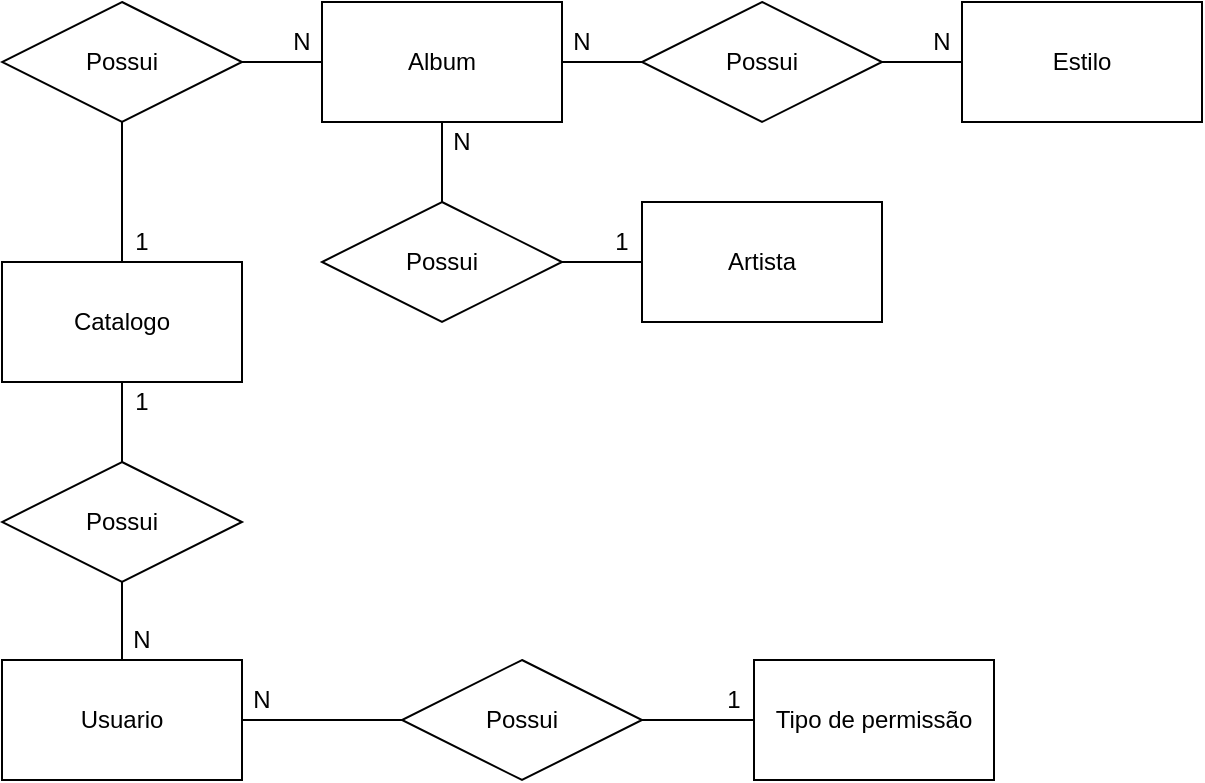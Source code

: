 <mxfile version="14.9.5" type="device" pages="2"><diagram id="ZGPvCK1-mcbCG3o6dPQn" name="conceitual"><mxGraphModel dx="782" dy="662" grid="1" gridSize="10" guides="1" tooltips="1" connect="1" arrows="1" fold="1" page="1" pageScale="1" pageWidth="827" pageHeight="1169" math="0" shadow="0"><root><mxCell id="0"/><mxCell id="1" parent="0"/><mxCell id="9WQiaX92tcxgSkzoqSqp-95" style="edgeStyle=orthogonalEdgeStyle;rounded=0;orthogonalLoop=1;jettySize=auto;html=1;exitX=1;exitY=0.5;exitDx=0;exitDy=0;entryX=0;entryY=0.5;entryDx=0;entryDy=0;endArrow=none;endFill=0;" parent="1" source="9WQiaX92tcxgSkzoqSqp-7" target="9WQiaX92tcxgSkzoqSqp-94" edge="1"><mxGeometry relative="1" as="geometry"/></mxCell><mxCell id="-sjEvsACL2GfmLmbaRmD-3" style="edgeStyle=orthogonalEdgeStyle;rounded=0;orthogonalLoop=1;jettySize=auto;html=1;entryX=0.5;entryY=0;entryDx=0;entryDy=0;endArrow=none;endFill=0;" edge="1" parent="1" source="9WQiaX92tcxgSkzoqSqp-7" target="-sjEvsACL2GfmLmbaRmD-2"><mxGeometry relative="1" as="geometry"/></mxCell><mxCell id="9WQiaX92tcxgSkzoqSqp-7" value="Album" style="rounded=0;whiteSpace=wrap;html=1;" parent="1" vertex="1"><mxGeometry x="280" y="40" width="120" height="60" as="geometry"/></mxCell><mxCell id="9WQiaX92tcxgSkzoqSqp-10" value="N" style="text;html=1;strokeColor=none;fillColor=none;align=center;verticalAlign=middle;whiteSpace=wrap;rounded=0;" parent="1" vertex="1"><mxGeometry x="260" y="50" width="20" height="20" as="geometry"/></mxCell><mxCell id="9WQiaX92tcxgSkzoqSqp-97" style="edgeStyle=orthogonalEdgeStyle;rounded=0;orthogonalLoop=1;jettySize=auto;html=1;exitX=1;exitY=0.5;exitDx=0;exitDy=0;endArrow=none;endFill=0;" parent="1" source="9WQiaX92tcxgSkzoqSqp-94" target="9WQiaX92tcxgSkzoqSqp-96" edge="1"><mxGeometry relative="1" as="geometry"/></mxCell><mxCell id="9WQiaX92tcxgSkzoqSqp-94" value="Possui" style="shape=rhombus;perimeter=rhombusPerimeter;whiteSpace=wrap;html=1;align=center;" parent="1" vertex="1"><mxGeometry x="440" y="40" width="120" height="60" as="geometry"/></mxCell><mxCell id="9WQiaX92tcxgSkzoqSqp-96" value="Estilo" style="rounded=0;whiteSpace=wrap;html=1;" parent="1" vertex="1"><mxGeometry x="600" y="40" width="120" height="60" as="geometry"/></mxCell><mxCell id="9WQiaX92tcxgSkzoqSqp-98" value="N" style="text;html=1;strokeColor=none;fillColor=none;align=center;verticalAlign=middle;whiteSpace=wrap;rounded=0;" parent="1" vertex="1"><mxGeometry x="580" y="50" width="20" height="20" as="geometry"/></mxCell><mxCell id="9WQiaX92tcxgSkzoqSqp-99" value="N" style="text;html=1;strokeColor=none;fillColor=none;align=center;verticalAlign=middle;whiteSpace=wrap;rounded=0;" parent="1" vertex="1"><mxGeometry x="400" y="50" width="20" height="20" as="geometry"/></mxCell><mxCell id="9WQiaX92tcxgSkzoqSqp-115" style="edgeStyle=orthogonalEdgeStyle;rounded=0;orthogonalLoop=1;jettySize=auto;html=1;exitX=1;exitY=0.5;exitDx=0;exitDy=0;entryX=0;entryY=0.5;entryDx=0;entryDy=0;endArrow=none;endFill=0;" parent="1" source="9WQiaX92tcxgSkzoqSqp-105" target="9WQiaX92tcxgSkzoqSqp-111" edge="1"><mxGeometry relative="1" as="geometry"/></mxCell><mxCell id="-sjEvsACL2GfmLmbaRmD-8" style="edgeStyle=orthogonalEdgeStyle;rounded=0;orthogonalLoop=1;jettySize=auto;html=1;exitX=0.5;exitY=0;exitDx=0;exitDy=0;endArrow=none;endFill=0;entryX=0.5;entryY=1;entryDx=0;entryDy=0;" edge="1" parent="1" source="9WQiaX92tcxgSkzoqSqp-105" target="-sjEvsACL2GfmLmbaRmD-7"><mxGeometry relative="1" as="geometry"><mxPoint x="179.667" y="240" as="targetPoint"/></mxGeometry></mxCell><mxCell id="9WQiaX92tcxgSkzoqSqp-105" value="Usuario&lt;br&gt;" style="rounded=0;whiteSpace=wrap;html=1;" parent="1" vertex="1"><mxGeometry x="120" y="369" width="120" height="60" as="geometry"/></mxCell><mxCell id="9WQiaX92tcxgSkzoqSqp-123" style="edgeStyle=orthogonalEdgeStyle;rounded=0;orthogonalLoop=1;jettySize=auto;html=1;exitX=1;exitY=0.5;exitDx=0;exitDy=0;endArrow=none;endFill=0;entryX=1;entryY=1;entryDx=0;entryDy=0;" parent="1" source="9WQiaX92tcxgSkzoqSqp-111" target="9WQiaX92tcxgSkzoqSqp-131" edge="1"><mxGeometry relative="1" as="geometry"><mxPoint x="490" y="398.966" as="targetPoint"/><Array as="points"><mxPoint x="480" y="399"/><mxPoint x="480" y="399"/></Array></mxGeometry></mxCell><mxCell id="9WQiaX92tcxgSkzoqSqp-111" value="Possui" style="shape=rhombus;perimeter=rhombusPerimeter;whiteSpace=wrap;html=1;align=center;" parent="1" vertex="1"><mxGeometry x="320" y="369" width="120" height="60" as="geometry"/></mxCell><mxCell id="9WQiaX92tcxgSkzoqSqp-119" value="Tipo de permissão" style="rounded=0;whiteSpace=wrap;html=1;" parent="1" vertex="1"><mxGeometry x="496" y="369" width="120" height="60" as="geometry"/></mxCell><mxCell id="9WQiaX92tcxgSkzoqSqp-131" value="1" style="text;html=1;strokeColor=none;fillColor=none;align=center;verticalAlign=middle;whiteSpace=wrap;rounded=0;" parent="1" vertex="1"><mxGeometry x="476" y="379" width="20" height="20" as="geometry"/></mxCell><mxCell id="9WQiaX92tcxgSkzoqSqp-132" value="N" style="text;html=1;strokeColor=none;fillColor=none;align=center;verticalAlign=middle;whiteSpace=wrap;rounded=0;" parent="1" vertex="1"><mxGeometry x="240" y="379" width="20" height="20" as="geometry"/></mxCell><mxCell id="-sjEvsACL2GfmLmbaRmD-1" value="Artista" style="rounded=0;whiteSpace=wrap;html=1;" vertex="1" parent="1"><mxGeometry x="440" y="140" width="120" height="60" as="geometry"/></mxCell><mxCell id="-sjEvsACL2GfmLmbaRmD-4" style="edgeStyle=orthogonalEdgeStyle;rounded=0;orthogonalLoop=1;jettySize=auto;html=1;entryX=0;entryY=0.5;entryDx=0;entryDy=0;endArrow=none;endFill=0;" edge="1" parent="1" source="-sjEvsACL2GfmLmbaRmD-2" target="-sjEvsACL2GfmLmbaRmD-1"><mxGeometry relative="1" as="geometry"/></mxCell><mxCell id="-sjEvsACL2GfmLmbaRmD-2" value="Possui" style="shape=rhombus;perimeter=rhombusPerimeter;whiteSpace=wrap;html=1;align=center;" vertex="1" parent="1"><mxGeometry x="280" y="140" width="120" height="60" as="geometry"/></mxCell><mxCell id="-sjEvsACL2GfmLmbaRmD-5" value="N" style="text;html=1;strokeColor=none;fillColor=none;align=center;verticalAlign=middle;whiteSpace=wrap;rounded=0;" vertex="1" parent="1"><mxGeometry x="340" y="100" width="20" height="20" as="geometry"/></mxCell><mxCell id="-sjEvsACL2GfmLmbaRmD-6" value="1" style="text;html=1;strokeColor=none;fillColor=none;align=center;verticalAlign=middle;whiteSpace=wrap;rounded=0;" vertex="1" parent="1"><mxGeometry x="420" y="150" width="20" height="20" as="geometry"/></mxCell><mxCell id="-sjEvsACL2GfmLmbaRmD-13" style="edgeStyle=orthogonalEdgeStyle;rounded=0;orthogonalLoop=1;jettySize=auto;html=1;exitX=0.5;exitY=0;exitDx=0;exitDy=0;endArrow=none;endFill=0;" edge="1" parent="1" source="-sjEvsACL2GfmLmbaRmD-7" target="-sjEvsACL2GfmLmbaRmD-11"><mxGeometry relative="1" as="geometry"><mxPoint x="180" y="240" as="targetPoint"/></mxGeometry></mxCell><mxCell id="-sjEvsACL2GfmLmbaRmD-7" value="Possui" style="shape=rhombus;perimeter=rhombusPerimeter;whiteSpace=wrap;html=1;align=center;" vertex="1" parent="1"><mxGeometry x="120" y="270" width="120" height="60" as="geometry"/></mxCell><mxCell id="-sjEvsACL2GfmLmbaRmD-10" value="1" style="text;html=1;strokeColor=none;fillColor=none;align=center;verticalAlign=middle;whiteSpace=wrap;rounded=0;" vertex="1" parent="1"><mxGeometry x="180" y="230" width="20" height="20" as="geometry"/></mxCell><mxCell id="-sjEvsACL2GfmLmbaRmD-15" style="edgeStyle=orthogonalEdgeStyle;rounded=0;orthogonalLoop=1;jettySize=auto;html=1;entryX=0.5;entryY=1;entryDx=0;entryDy=0;endArrow=none;endFill=0;" edge="1" parent="1" source="-sjEvsACL2GfmLmbaRmD-11" target="-sjEvsACL2GfmLmbaRmD-14"><mxGeometry relative="1" as="geometry"/></mxCell><mxCell id="-sjEvsACL2GfmLmbaRmD-11" value="Catalogo" style="rounded=0;whiteSpace=wrap;html=1;" vertex="1" parent="1"><mxGeometry x="120" y="170" width="120" height="60" as="geometry"/></mxCell><mxCell id="-sjEvsACL2GfmLmbaRmD-18" style="edgeStyle=orthogonalEdgeStyle;rounded=0;orthogonalLoop=1;jettySize=auto;html=1;entryX=0;entryY=0.5;entryDx=0;entryDy=0;endArrow=none;endFill=0;" edge="1" parent="1" source="-sjEvsACL2GfmLmbaRmD-14" target="9WQiaX92tcxgSkzoqSqp-7"><mxGeometry relative="1" as="geometry"/></mxCell><mxCell id="-sjEvsACL2GfmLmbaRmD-14" value="Possui" style="shape=rhombus;perimeter=rhombusPerimeter;whiteSpace=wrap;html=1;align=center;" vertex="1" parent="1"><mxGeometry x="120" y="40" width="120" height="60" as="geometry"/></mxCell><mxCell id="-sjEvsACL2GfmLmbaRmD-16" value="N" style="text;html=1;strokeColor=none;fillColor=none;align=center;verticalAlign=middle;whiteSpace=wrap;rounded=0;" vertex="1" parent="1"><mxGeometry x="180" y="349" width="20" height="20" as="geometry"/></mxCell><mxCell id="-sjEvsACL2GfmLmbaRmD-17" value="1" style="text;html=1;strokeColor=none;fillColor=none;align=center;verticalAlign=middle;whiteSpace=wrap;rounded=0;" vertex="1" parent="1"><mxGeometry x="180" y="150" width="20" height="20" as="geometry"/></mxCell></root></mxGraphModel></diagram><diagram id="hZxtmJdLtdZkQpYwlk0e" name="logico"><mxGraphModel dx="782" dy="662" grid="1" gridSize="10" guides="1" tooltips="1" connect="1" arrows="1" fold="1" page="1" pageScale="1" pageWidth="827" pageHeight="1169" math="0" shadow="0"><root><mxCell id="jOKWXsLn1680mB95Dddz-0"/><mxCell id="jOKWXsLn1680mB95Dddz-1" parent="jOKWXsLn1680mB95Dddz-0"/><mxCell id="mZ-U2H8LAvEsWvO3XuYz-0" value="Usuario" style="shape=table;startSize=30;container=1;collapsible=1;childLayout=tableLayout;fixedRows=1;rowLines=0;fontStyle=1;align=center;resizeLast=1;" vertex="1" parent="jOKWXsLn1680mB95Dddz-1"><mxGeometry x="40" y="120" width="180" height="220" as="geometry"/></mxCell><mxCell id="OGZuf5MRYukBu_-qMsM6-8" value="" style="shape=partialRectangle;collapsible=0;dropTarget=0;pointerEvents=0;fillColor=none;top=0;left=0;bottom=0;right=0;points=[[0,0.5],[1,0.5]];portConstraint=eastwest;" vertex="1" parent="mZ-U2H8LAvEsWvO3XuYz-0"><mxGeometry y="30" width="180" height="30" as="geometry"/></mxCell><mxCell id="OGZuf5MRYukBu_-qMsM6-9" value="PK" style="shape=partialRectangle;connectable=0;fillColor=none;top=0;left=0;bottom=0;right=0;fontStyle=1;overflow=hidden;" vertex="1" parent="OGZuf5MRYukBu_-qMsM6-8"><mxGeometry width="30" height="30" as="geometry"/></mxCell><mxCell id="OGZuf5MRYukBu_-qMsM6-10" value="idUsuario" style="shape=partialRectangle;connectable=0;fillColor=none;top=0;left=0;bottom=0;right=0;align=left;spacingLeft=6;fontStyle=1;overflow=hidden;" vertex="1" parent="OGZuf5MRYukBu_-qMsM6-8"><mxGeometry x="30" width="150" height="30" as="geometry"/></mxCell><mxCell id="W7a35fK34Q4ekLyZnSor-21" value="" style="shape=partialRectangle;collapsible=0;dropTarget=0;pointerEvents=0;fillColor=none;top=0;left=0;bottom=0;right=0;points=[[0,0.5],[1,0.5]];portConstraint=eastwest;" vertex="1" parent="mZ-U2H8LAvEsWvO3XuYz-0"><mxGeometry y="60" width="180" height="30" as="geometry"/></mxCell><mxCell id="W7a35fK34Q4ekLyZnSor-22" value="FK" style="shape=partialRectangle;connectable=0;fillColor=none;top=0;left=0;bottom=0;right=0;fontStyle=1;overflow=hidden;" vertex="1" parent="W7a35fK34Q4ekLyZnSor-21"><mxGeometry width="30" height="30" as="geometry"/></mxCell><mxCell id="W7a35fK34Q4ekLyZnSor-23" value="idCatalogo" style="shape=partialRectangle;connectable=0;fillColor=none;top=0;left=0;bottom=0;right=0;align=left;spacingLeft=6;fontStyle=1;overflow=hidden;" vertex="1" parent="W7a35fK34Q4ekLyZnSor-21"><mxGeometry x="30" width="150" height="30" as="geometry"/></mxCell><mxCell id="mZ-U2H8LAvEsWvO3XuYz-1" value="" style="shape=partialRectangle;collapsible=0;dropTarget=0;pointerEvents=0;fillColor=none;top=0;left=0;bottom=1;right=0;points=[[0,0.5],[1,0.5]];portConstraint=eastwest;" vertex="1" parent="mZ-U2H8LAvEsWvO3XuYz-0"><mxGeometry y="90" width="180" height="30" as="geometry"/></mxCell><mxCell id="mZ-U2H8LAvEsWvO3XuYz-2" value="FK" style="shape=partialRectangle;connectable=0;fillColor=none;top=0;left=0;bottom=0;right=0;fontStyle=1;overflow=hidden;" vertex="1" parent="mZ-U2H8LAvEsWvO3XuYz-1"><mxGeometry width="30" height="30" as="geometry"/></mxCell><mxCell id="mZ-U2H8LAvEsWvO3XuYz-3" value="idPermissao" style="shape=partialRectangle;connectable=0;fillColor=none;top=0;left=0;bottom=0;right=0;align=left;spacingLeft=6;fontStyle=1;overflow=hidden;" vertex="1" parent="mZ-U2H8LAvEsWvO3XuYz-1"><mxGeometry x="30" width="150" height="30" as="geometry"/></mxCell><mxCell id="mZ-U2H8LAvEsWvO3XuYz-4" value="" style="shape=partialRectangle;collapsible=0;dropTarget=0;pointerEvents=0;fillColor=none;top=0;left=0;bottom=0;right=0;points=[[0,0.5],[1,0.5]];portConstraint=eastwest;" vertex="1" parent="mZ-U2H8LAvEsWvO3XuYz-0"><mxGeometry y="120" width="180" height="30" as="geometry"/></mxCell><mxCell id="mZ-U2H8LAvEsWvO3XuYz-5" value="" style="shape=partialRectangle;connectable=0;fillColor=none;top=0;left=0;bottom=0;right=0;editable=1;overflow=hidden;" vertex="1" parent="mZ-U2H8LAvEsWvO3XuYz-4"><mxGeometry width="30" height="30" as="geometry"/></mxCell><mxCell id="mZ-U2H8LAvEsWvO3XuYz-6" value="nomeUsuario" style="shape=partialRectangle;connectable=0;fillColor=none;top=0;left=0;bottom=0;right=0;align=left;spacingLeft=6;overflow=hidden;" vertex="1" parent="mZ-U2H8LAvEsWvO3XuYz-4"><mxGeometry x="30" width="150" height="30" as="geometry"/></mxCell><mxCell id="mZ-U2H8LAvEsWvO3XuYz-7" value="" style="shape=partialRectangle;collapsible=0;dropTarget=0;pointerEvents=0;fillColor=none;top=0;left=0;bottom=0;right=0;points=[[0,0.5],[1,0.5]];portConstraint=eastwest;" vertex="1" parent="mZ-U2H8LAvEsWvO3XuYz-0"><mxGeometry y="150" width="180" height="30" as="geometry"/></mxCell><mxCell id="mZ-U2H8LAvEsWvO3XuYz-8" value="" style="shape=partialRectangle;connectable=0;fillColor=none;top=0;left=0;bottom=0;right=0;editable=1;overflow=hidden;" vertex="1" parent="mZ-U2H8LAvEsWvO3XuYz-7"><mxGeometry width="30" height="30" as="geometry"/></mxCell><mxCell id="mZ-U2H8LAvEsWvO3XuYz-9" value="emailUsuario" style="shape=partialRectangle;connectable=0;fillColor=none;top=0;left=0;bottom=0;right=0;align=left;spacingLeft=6;overflow=hidden;" vertex="1" parent="mZ-U2H8LAvEsWvO3XuYz-7"><mxGeometry x="30" width="150" height="30" as="geometry"/></mxCell><mxCell id="mZ-U2H8LAvEsWvO3XuYz-10" value="" style="shape=partialRectangle;collapsible=0;dropTarget=0;pointerEvents=0;fillColor=none;top=0;left=0;bottom=0;right=0;points=[[0,0.5],[1,0.5]];portConstraint=eastwest;" vertex="1" parent="mZ-U2H8LAvEsWvO3XuYz-0"><mxGeometry y="180" width="180" height="30" as="geometry"/></mxCell><mxCell id="mZ-U2H8LAvEsWvO3XuYz-11" value="" style="shape=partialRectangle;connectable=0;fillColor=none;top=0;left=0;bottom=0;right=0;editable=1;overflow=hidden;" vertex="1" parent="mZ-U2H8LAvEsWvO3XuYz-10"><mxGeometry width="30" height="30" as="geometry"/></mxCell><mxCell id="mZ-U2H8LAvEsWvO3XuYz-12" value="senhaUsuario" style="shape=partialRectangle;connectable=0;fillColor=none;top=0;left=0;bottom=0;right=0;align=left;spacingLeft=6;overflow=hidden;" vertex="1" parent="mZ-U2H8LAvEsWvO3XuYz-10"><mxGeometry x="30" width="150" height="30" as="geometry"/></mxCell><mxCell id="OGZuf5MRYukBu_-qMsM6-11" value="    Permissao" style="shape=table;startSize=30;container=1;collapsible=1;childLayout=tableLayout;fixedRows=1;rowLines=0;fontStyle=1;align=center;resizeLast=1;" vertex="1" parent="jOKWXsLn1680mB95Dddz-1"><mxGeometry x="273" y="240" width="180" height="100" as="geometry"/></mxCell><mxCell id="OGZuf5MRYukBu_-qMsM6-15" value="" style="shape=partialRectangle;collapsible=0;dropTarget=0;pointerEvents=0;fillColor=none;top=0;left=0;bottom=1;right=0;points=[[0,0.5],[1,0.5]];portConstraint=eastwest;" vertex="1" parent="OGZuf5MRYukBu_-qMsM6-11"><mxGeometry y="30" width="180" height="30" as="geometry"/></mxCell><mxCell id="OGZuf5MRYukBu_-qMsM6-16" value="PK" style="shape=partialRectangle;connectable=0;fillColor=none;top=0;left=0;bottom=0;right=0;fontStyle=1;overflow=hidden;" vertex="1" parent="OGZuf5MRYukBu_-qMsM6-15"><mxGeometry width="30" height="30" as="geometry"/></mxCell><mxCell id="OGZuf5MRYukBu_-qMsM6-17" value="idPermissao" style="shape=partialRectangle;connectable=0;fillColor=none;top=0;left=0;bottom=0;right=0;align=left;spacingLeft=6;fontStyle=1;overflow=hidden;" vertex="1" parent="OGZuf5MRYukBu_-qMsM6-15"><mxGeometry x="30" width="150" height="30" as="geometry"/></mxCell><mxCell id="OGZuf5MRYukBu_-qMsM6-18" value="" style="shape=partialRectangle;collapsible=0;dropTarget=0;pointerEvents=0;fillColor=none;top=0;left=0;bottom=0;right=0;points=[[0,0.5],[1,0.5]];portConstraint=eastwest;" vertex="1" parent="OGZuf5MRYukBu_-qMsM6-11"><mxGeometry y="60" width="180" height="30" as="geometry"/></mxCell><mxCell id="OGZuf5MRYukBu_-qMsM6-19" value="" style="shape=partialRectangle;connectable=0;fillColor=none;top=0;left=0;bottom=0;right=0;editable=1;overflow=hidden;" vertex="1" parent="OGZuf5MRYukBu_-qMsM6-18"><mxGeometry width="30" height="30" as="geometry"/></mxCell><mxCell id="OGZuf5MRYukBu_-qMsM6-20" value="tipoPermissao" style="shape=partialRectangle;connectable=0;fillColor=none;top=0;left=0;bottom=0;right=0;align=left;spacingLeft=6;overflow=hidden;" vertex="1" parent="OGZuf5MRYukBu_-qMsM6-18"><mxGeometry x="30" width="150" height="30" as="geometry"/></mxCell><mxCell id="keB6M1KlcQzS0EKzcmV2-0" value="Catalogo" style="shape=table;startSize=30;container=1;collapsible=1;childLayout=tableLayout;fixedRows=1;rowLines=0;fontStyle=1;align=center;resizeLast=1;" vertex="1" parent="jOKWXsLn1680mB95Dddz-1"><mxGeometry x="273" y="80" width="180" height="100" as="geometry"/></mxCell><mxCell id="keB6M1KlcQzS0EKzcmV2-1" value="" style="shape=partialRectangle;collapsible=0;dropTarget=0;pointerEvents=0;fillColor=none;top=0;left=0;bottom=1;right=0;points=[[0,0.5],[1,0.5]];portConstraint=eastwest;" vertex="1" parent="keB6M1KlcQzS0EKzcmV2-0"><mxGeometry y="30" width="180" height="30" as="geometry"/></mxCell><mxCell id="keB6M1KlcQzS0EKzcmV2-2" value="PK" style="shape=partialRectangle;connectable=0;fillColor=none;top=0;left=0;bottom=0;right=0;fontStyle=1;overflow=hidden;" vertex="1" parent="keB6M1KlcQzS0EKzcmV2-1"><mxGeometry width="30" height="30" as="geometry"/></mxCell><mxCell id="keB6M1KlcQzS0EKzcmV2-3" value="idCatalogo" style="shape=partialRectangle;connectable=0;fillColor=none;top=0;left=0;bottom=0;right=0;align=left;spacingLeft=6;fontStyle=1;overflow=hidden;" vertex="1" parent="keB6M1KlcQzS0EKzcmV2-1"><mxGeometry x="30" width="150" height="30" as="geometry"/></mxCell><mxCell id="RgT3YrLEp57AHLLfnIRg-1" value="" style="shape=partialRectangle;collapsible=0;dropTarget=0;pointerEvents=0;fillColor=none;top=0;left=0;bottom=0;right=0;points=[[0,0.5],[1,0.5]];portConstraint=eastwest;" vertex="1" parent="keB6M1KlcQzS0EKzcmV2-0"><mxGeometry y="60" width="180" height="30" as="geometry"/></mxCell><mxCell id="RgT3YrLEp57AHLLfnIRg-2" value="" style="shape=partialRectangle;connectable=0;fillColor=none;top=0;left=0;bottom=0;right=0;editable=1;overflow=hidden;" vertex="1" parent="RgT3YrLEp57AHLLfnIRg-1"><mxGeometry width="30" height="30" as="geometry"/></mxCell><mxCell id="RgT3YrLEp57AHLLfnIRg-3" value="tipoCatalogo" style="shape=partialRectangle;connectable=0;fillColor=none;top=0;left=0;bottom=0;right=0;align=left;spacingLeft=6;overflow=hidden;" vertex="1" parent="RgT3YrLEp57AHLLfnIRg-1"><mxGeometry x="30" width="150" height="30" as="geometry"/></mxCell><mxCell id="RgT3YrLEp57AHLLfnIRg-4" value="Album" style="shape=table;startSize=30;container=1;collapsible=1;childLayout=tableLayout;fixedRows=1;rowLines=0;fontStyle=1;align=center;resizeLast=1;" vertex="1" parent="jOKWXsLn1680mB95Dddz-1"><mxGeometry x="510" y="35" width="180" height="250" as="geometry"/></mxCell><mxCell id="RgT3YrLEp57AHLLfnIRg-5" value="" style="shape=partialRectangle;collapsible=0;dropTarget=0;pointerEvents=0;fillColor=none;top=0;left=0;bottom=0;right=0;points=[[0,0.5],[1,0.5]];portConstraint=eastwest;" vertex="1" parent="RgT3YrLEp57AHLLfnIRg-4"><mxGeometry y="30" width="180" height="30" as="geometry"/></mxCell><mxCell id="RgT3YrLEp57AHLLfnIRg-6" value="PK" style="shape=partialRectangle;connectable=0;fillColor=none;top=0;left=0;bottom=0;right=0;fontStyle=1;overflow=hidden;" vertex="1" parent="RgT3YrLEp57AHLLfnIRg-5"><mxGeometry width="30" height="30" as="geometry"/></mxCell><mxCell id="RgT3YrLEp57AHLLfnIRg-7" value="idAlbum" style="shape=partialRectangle;connectable=0;fillColor=none;top=0;left=0;bottom=0;right=0;align=left;spacingLeft=6;fontStyle=1;overflow=hidden;" vertex="1" parent="RgT3YrLEp57AHLLfnIRg-5"><mxGeometry x="30" width="150" height="30" as="geometry"/></mxCell><mxCell id="KHnrswcDegJuJ1_BbFv_-5" value="" style="shape=partialRectangle;collapsible=0;dropTarget=0;pointerEvents=0;fillColor=none;top=0;left=0;bottom=0;right=0;points=[[0,0.5],[1,0.5]];portConstraint=eastwest;" vertex="1" parent="RgT3YrLEp57AHLLfnIRg-4"><mxGeometry y="60" width="180" height="30" as="geometry"/></mxCell><mxCell id="KHnrswcDegJuJ1_BbFv_-6" value="FK" style="shape=partialRectangle;connectable=0;fillColor=none;top=0;left=0;bottom=0;right=0;fontStyle=1;overflow=hidden;" vertex="1" parent="KHnrswcDegJuJ1_BbFv_-5"><mxGeometry width="30" height="30" as="geometry"/></mxCell><mxCell id="KHnrswcDegJuJ1_BbFv_-7" value="idArtista" style="shape=partialRectangle;connectable=0;fillColor=none;top=0;left=0;bottom=0;right=0;align=left;spacingLeft=6;fontStyle=1;overflow=hidden;" vertex="1" parent="KHnrswcDegJuJ1_BbFv_-5"><mxGeometry x="30" width="150" height="30" as="geometry"/></mxCell><mxCell id="RgT3YrLEp57AHLLfnIRg-8" value="" style="shape=partialRectangle;collapsible=0;dropTarget=0;pointerEvents=0;fillColor=none;top=0;left=0;bottom=1;right=0;points=[[0,0.5],[1,0.5]];portConstraint=eastwest;" vertex="1" parent="RgT3YrLEp57AHLLfnIRg-4"><mxGeometry y="90" width="180" height="30" as="geometry"/></mxCell><mxCell id="RgT3YrLEp57AHLLfnIRg-9" value="FK" style="shape=partialRectangle;connectable=0;fillColor=none;top=0;left=0;bottom=0;right=0;fontStyle=1;overflow=hidden;" vertex="1" parent="RgT3YrLEp57AHLLfnIRg-8"><mxGeometry width="30" height="30" as="geometry"/></mxCell><mxCell id="RgT3YrLEp57AHLLfnIRg-10" value="idCatalogo" style="shape=partialRectangle;connectable=0;fillColor=none;top=0;left=0;bottom=0;right=0;align=left;spacingLeft=6;fontStyle=1;overflow=hidden;" vertex="1" parent="RgT3YrLEp57AHLLfnIRg-8"><mxGeometry x="30" width="150" height="30" as="geometry"/></mxCell><mxCell id="RgT3YrLEp57AHLLfnIRg-11" value="" style="shape=partialRectangle;collapsible=0;dropTarget=0;pointerEvents=0;fillColor=none;top=0;left=0;bottom=0;right=0;points=[[0,0.5],[1,0.5]];portConstraint=eastwest;" vertex="1" parent="RgT3YrLEp57AHLLfnIRg-4"><mxGeometry y="120" width="180" height="30" as="geometry"/></mxCell><mxCell id="RgT3YrLEp57AHLLfnIRg-12" value="" style="shape=partialRectangle;connectable=0;fillColor=none;top=0;left=0;bottom=0;right=0;editable=1;overflow=hidden;" vertex="1" parent="RgT3YrLEp57AHLLfnIRg-11"><mxGeometry width="30" height="30" as="geometry"/></mxCell><mxCell id="RgT3YrLEp57AHLLfnIRg-13" value="tituloAlbum" style="shape=partialRectangle;connectable=0;fillColor=none;top=0;left=0;bottom=0;right=0;align=left;spacingLeft=6;overflow=hidden;" vertex="1" parent="RgT3YrLEp57AHLLfnIRg-11"><mxGeometry x="30" width="150" height="30" as="geometry"/></mxCell><mxCell id="RgT3YrLEp57AHLLfnIRg-14" value="" style="shape=partialRectangle;collapsible=0;dropTarget=0;pointerEvents=0;fillColor=none;top=0;left=0;bottom=0;right=0;points=[[0,0.5],[1,0.5]];portConstraint=eastwest;" vertex="1" parent="RgT3YrLEp57AHLLfnIRg-4"><mxGeometry y="150" width="180" height="30" as="geometry"/></mxCell><mxCell id="RgT3YrLEp57AHLLfnIRg-15" value="" style="shape=partialRectangle;connectable=0;fillColor=none;top=0;left=0;bottom=0;right=0;editable=1;overflow=hidden;" vertex="1" parent="RgT3YrLEp57AHLLfnIRg-14"><mxGeometry width="30" height="30" as="geometry"/></mxCell><mxCell id="RgT3YrLEp57AHLLfnIRg-16" value="dataAlbum" style="shape=partialRectangle;connectable=0;fillColor=none;top=0;left=0;bottom=0;right=0;align=left;spacingLeft=6;overflow=hidden;" vertex="1" parent="RgT3YrLEp57AHLLfnIRg-14"><mxGeometry x="30" width="150" height="30" as="geometry"/></mxCell><mxCell id="W7a35fK34Q4ekLyZnSor-17" value="" style="shape=partialRectangle;collapsible=0;dropTarget=0;pointerEvents=0;fillColor=none;top=0;left=0;bottom=0;right=0;points=[[0,0.5],[1,0.5]];portConstraint=eastwest;" vertex="1" parent="RgT3YrLEp57AHLLfnIRg-4"><mxGeometry y="180" width="180" height="30" as="geometry"/></mxCell><mxCell id="W7a35fK34Q4ekLyZnSor-18" value="" style="shape=partialRectangle;connectable=0;fillColor=none;top=0;left=0;bottom=0;right=0;editable=1;overflow=hidden;" vertex="1" parent="W7a35fK34Q4ekLyZnSor-17"><mxGeometry width="30" height="30" as="geometry"/></mxCell><mxCell id="W7a35fK34Q4ekLyZnSor-19" value="minutagemAlbum" style="shape=partialRectangle;connectable=0;fillColor=none;top=0;left=0;bottom=0;right=0;align=left;spacingLeft=6;overflow=hidden;" vertex="1" parent="W7a35fK34Q4ekLyZnSor-17"><mxGeometry x="30" width="150" height="30" as="geometry"/></mxCell><mxCell id="RgT3YrLEp57AHLLfnIRg-17" value="" style="shape=partialRectangle;collapsible=0;dropTarget=0;pointerEvents=0;fillColor=none;top=0;left=0;bottom=0;right=0;points=[[0,0.5],[1,0.5]];portConstraint=eastwest;" vertex="1" parent="RgT3YrLEp57AHLLfnIRg-4"><mxGeometry y="210" width="180" height="30" as="geometry"/></mxCell><mxCell id="RgT3YrLEp57AHLLfnIRg-18" value="" style="shape=partialRectangle;connectable=0;fillColor=none;top=0;left=0;bottom=0;right=0;editable=1;overflow=hidden;" vertex="1" parent="RgT3YrLEp57AHLLfnIRg-17"><mxGeometry width="30" height="30" as="geometry"/></mxCell><mxCell id="RgT3YrLEp57AHLLfnIRg-19" value="localizacaoAlbum" style="shape=partialRectangle;connectable=0;fillColor=none;top=0;left=0;bottom=0;right=0;align=left;spacingLeft=6;overflow=hidden;" vertex="1" parent="RgT3YrLEp57AHLLfnIRg-17"><mxGeometry x="30" width="150" height="30" as="geometry"/></mxCell><mxCell id="KHnrswcDegJuJ1_BbFv_-8" value="Album-Estilo" style="shape=table;startSize=30;container=1;collapsible=1;childLayout=tableLayout;fixedRows=1;rowLines=0;fontStyle=1;align=center;resizeLast=1;" vertex="1" parent="jOKWXsLn1680mB95Dddz-1"><mxGeometry x="770" y="20" width="180" height="130" as="geometry"/></mxCell><mxCell id="KHnrswcDegJuJ1_BbFv_-47" value="" style="shape=partialRectangle;collapsible=0;dropTarget=0;pointerEvents=0;fillColor=none;top=0;left=0;bottom=0;right=0;points=[[0,0.5],[1,0.5]];portConstraint=eastwest;" vertex="1" parent="KHnrswcDegJuJ1_BbFv_-8"><mxGeometry y="30" width="180" height="30" as="geometry"/></mxCell><mxCell id="KHnrswcDegJuJ1_BbFv_-48" value="PK" style="shape=partialRectangle;connectable=0;fillColor=none;top=0;left=0;bottom=0;right=0;fontStyle=1;overflow=hidden;" vertex="1" parent="KHnrswcDegJuJ1_BbFv_-47"><mxGeometry width="30" height="30" as="geometry"/></mxCell><mxCell id="KHnrswcDegJuJ1_BbFv_-49" value="idAE" style="shape=partialRectangle;connectable=0;fillColor=none;top=0;left=0;bottom=0;right=0;align=left;spacingLeft=6;fontStyle=1;overflow=hidden;" vertex="1" parent="KHnrswcDegJuJ1_BbFv_-47"><mxGeometry x="30" width="150" height="30" as="geometry"/></mxCell><mxCell id="KHnrswcDegJuJ1_BbFv_-12" value="" style="shape=partialRectangle;collapsible=0;dropTarget=0;pointerEvents=0;fillColor=none;top=0;left=0;bottom=0;right=0;points=[[0,0.5],[1,0.5]];portConstraint=eastwest;" vertex="1" parent="KHnrswcDegJuJ1_BbFv_-8"><mxGeometry y="60" width="180" height="30" as="geometry"/></mxCell><mxCell id="KHnrswcDegJuJ1_BbFv_-13" value="FK" style="shape=partialRectangle;connectable=0;fillColor=none;top=0;left=0;bottom=0;right=0;fontStyle=1;overflow=hidden;" vertex="1" parent="KHnrswcDegJuJ1_BbFv_-12"><mxGeometry width="30" height="30" as="geometry"/></mxCell><mxCell id="KHnrswcDegJuJ1_BbFv_-14" value="idAlbum" style="shape=partialRectangle;connectable=0;fillColor=none;top=0;left=0;bottom=0;right=0;align=left;spacingLeft=6;fontStyle=1;overflow=hidden;" vertex="1" parent="KHnrswcDegJuJ1_BbFv_-12"><mxGeometry x="30" width="150" height="30" as="geometry"/></mxCell><mxCell id="KHnrswcDegJuJ1_BbFv_-15" value="" style="shape=partialRectangle;collapsible=0;dropTarget=0;pointerEvents=0;fillColor=none;top=0;left=0;bottom=1;right=0;points=[[0,0.5],[1,0.5]];portConstraint=eastwest;" vertex="1" parent="KHnrswcDegJuJ1_BbFv_-8"><mxGeometry y="90" width="180" height="30" as="geometry"/></mxCell><mxCell id="KHnrswcDegJuJ1_BbFv_-16" value="FK" style="shape=partialRectangle;connectable=0;fillColor=none;top=0;left=0;bottom=0;right=0;fontStyle=1;overflow=hidden;" vertex="1" parent="KHnrswcDegJuJ1_BbFv_-15"><mxGeometry width="30" height="30" as="geometry"/></mxCell><mxCell id="KHnrswcDegJuJ1_BbFv_-17" value="idEstilo" style="shape=partialRectangle;connectable=0;fillColor=none;top=0;left=0;bottom=0;right=0;align=left;spacingLeft=6;fontStyle=1;overflow=hidden;" vertex="1" parent="KHnrswcDegJuJ1_BbFv_-15"><mxGeometry x="30" width="150" height="30" as="geometry"/></mxCell><mxCell id="KHnrswcDegJuJ1_BbFv_-27" value="Estilo" style="shape=table;startSize=30;container=1;collapsible=1;childLayout=tableLayout;fixedRows=1;rowLines=0;fontStyle=1;align=center;resizeLast=1;" vertex="1" parent="jOKWXsLn1680mB95Dddz-1"><mxGeometry x="1020" y="80" width="180" height="100" as="geometry"/></mxCell><mxCell id="KHnrswcDegJuJ1_BbFv_-34" value="" style="shape=partialRectangle;collapsible=0;dropTarget=0;pointerEvents=0;fillColor=none;top=0;left=0;bottom=1;right=0;points=[[0,0.5],[1,0.5]];portConstraint=eastwest;" vertex="1" parent="KHnrswcDegJuJ1_BbFv_-27"><mxGeometry y="30" width="180" height="30" as="geometry"/></mxCell><mxCell id="KHnrswcDegJuJ1_BbFv_-35" value="PK" style="shape=partialRectangle;connectable=0;fillColor=none;top=0;left=0;bottom=0;right=0;fontStyle=1;overflow=hidden;" vertex="1" parent="KHnrswcDegJuJ1_BbFv_-34"><mxGeometry width="30" height="30" as="geometry"/></mxCell><mxCell id="KHnrswcDegJuJ1_BbFv_-36" value="idEstilo" style="shape=partialRectangle;connectable=0;fillColor=none;top=0;left=0;bottom=0;right=0;align=left;spacingLeft=6;fontStyle=1;overflow=hidden;" vertex="1" parent="KHnrswcDegJuJ1_BbFv_-34"><mxGeometry x="30" width="150" height="30" as="geometry"/></mxCell><mxCell id="KHnrswcDegJuJ1_BbFv_-37" value="" style="shape=partialRectangle;collapsible=0;dropTarget=0;pointerEvents=0;fillColor=none;top=0;left=0;bottom=0;right=0;points=[[0,0.5],[1,0.5]];portConstraint=eastwest;" vertex="1" parent="KHnrswcDegJuJ1_BbFv_-27"><mxGeometry y="60" width="180" height="30" as="geometry"/></mxCell><mxCell id="KHnrswcDegJuJ1_BbFv_-38" value="" style="shape=partialRectangle;connectable=0;fillColor=none;top=0;left=0;bottom=0;right=0;editable=1;overflow=hidden;" vertex="1" parent="KHnrswcDegJuJ1_BbFv_-37"><mxGeometry width="30" height="30" as="geometry"/></mxCell><mxCell id="KHnrswcDegJuJ1_BbFv_-39" value="nomeEstilo" style="shape=partialRectangle;connectable=0;fillColor=none;top=0;left=0;bottom=0;right=0;align=left;spacingLeft=6;overflow=hidden;" vertex="1" parent="KHnrswcDegJuJ1_BbFv_-37"><mxGeometry x="30" width="150" height="30" as="geometry"/></mxCell><mxCell id="KHnrswcDegJuJ1_BbFv_-50" value="Artista" style="shape=table;startSize=30;container=1;collapsible=1;childLayout=tableLayout;fixedRows=1;rowLines=0;fontStyle=1;align=center;resizeLast=1;" vertex="1" parent="jOKWXsLn1680mB95Dddz-1"><mxGeometry x="740" y="270" width="180" height="100" as="geometry"/></mxCell><mxCell id="KHnrswcDegJuJ1_BbFv_-51" value="" style="shape=partialRectangle;collapsible=0;dropTarget=0;pointerEvents=0;fillColor=none;top=0;left=0;bottom=1;right=0;points=[[0,0.5],[1,0.5]];portConstraint=eastwest;" vertex="1" parent="KHnrswcDegJuJ1_BbFv_-50"><mxGeometry y="30" width="180" height="30" as="geometry"/></mxCell><mxCell id="KHnrswcDegJuJ1_BbFv_-52" value="PK" style="shape=partialRectangle;connectable=0;fillColor=none;top=0;left=0;bottom=0;right=0;fontStyle=1;overflow=hidden;" vertex="1" parent="KHnrswcDegJuJ1_BbFv_-51"><mxGeometry width="30" height="30" as="geometry"/></mxCell><mxCell id="KHnrswcDegJuJ1_BbFv_-53" value="idArtista" style="shape=partialRectangle;connectable=0;fillColor=none;top=0;left=0;bottom=0;right=0;align=left;spacingLeft=6;fontStyle=1;overflow=hidden;" vertex="1" parent="KHnrswcDegJuJ1_BbFv_-51"><mxGeometry x="30" width="150" height="30" as="geometry"/></mxCell><mxCell id="KHnrswcDegJuJ1_BbFv_-54" value="" style="shape=partialRectangle;collapsible=0;dropTarget=0;pointerEvents=0;fillColor=none;top=0;left=0;bottom=0;right=0;points=[[0,0.5],[1,0.5]];portConstraint=eastwest;" vertex="1" parent="KHnrswcDegJuJ1_BbFv_-50"><mxGeometry y="60" width="180" height="30" as="geometry"/></mxCell><mxCell id="KHnrswcDegJuJ1_BbFv_-55" value="" style="shape=partialRectangle;connectable=0;fillColor=none;top=0;left=0;bottom=0;right=0;editable=1;overflow=hidden;" vertex="1" parent="KHnrswcDegJuJ1_BbFv_-54"><mxGeometry width="30" height="30" as="geometry"/></mxCell><mxCell id="KHnrswcDegJuJ1_BbFv_-56" value="nomeArtista" style="shape=partialRectangle;connectable=0;fillColor=none;top=0;left=0;bottom=0;right=0;align=left;spacingLeft=6;overflow=hidden;" vertex="1" parent="KHnrswcDegJuJ1_BbFv_-54"><mxGeometry x="30" width="150" height="30" as="geometry"/></mxCell><mxCell id="5FBJmiBD6F9dfY6zLtvi-0" value="" style="edgeStyle=entityRelationEdgeStyle;fontSize=12;html=1;endArrow=ERoneToMany;exitX=0;exitY=0.5;exitDx=0;exitDy=0;" edge="1" parent="jOKWXsLn1680mB95Dddz-1" source="OGZuf5MRYukBu_-qMsM6-15" target="mZ-U2H8LAvEsWvO3XuYz-1"><mxGeometry width="100" height="100" relative="1" as="geometry"><mxPoint x="320" y="300" as="sourcePoint"/><mxPoint x="230" y="200" as="targetPoint"/></mxGeometry></mxCell><mxCell id="FjgWtzTf0lPx7_eCiBvf-0" value="" style="edgeStyle=entityRelationEdgeStyle;fontSize=12;html=1;endArrow=ERoneToMany;entryX=1;entryY=0.5;entryDx=0;entryDy=0;" edge="1" parent="jOKWXsLn1680mB95Dddz-1" source="keB6M1KlcQzS0EKzcmV2-1" target="W7a35fK34Q4ekLyZnSor-21"><mxGeometry width="100" height="100" relative="1" as="geometry"><mxPoint x="283" y="295" as="sourcePoint"/><mxPoint x="230.0" y="235" as="targetPoint"/></mxGeometry></mxCell><mxCell id="FjgWtzTf0lPx7_eCiBvf-2" value="" style="edgeStyle=entityRelationEdgeStyle;fontSize=12;html=1;endArrow=ERoneToMany;" edge="1" parent="jOKWXsLn1680mB95Dddz-1" source="keB6M1KlcQzS0EKzcmV2-1" target="RgT3YrLEp57AHLLfnIRg-8"><mxGeometry width="100" height="100" relative="1" as="geometry"><mxPoint x="303" y="315" as="sourcePoint"/><mxPoint x="250.0" y="255" as="targetPoint"/></mxGeometry></mxCell><mxCell id="FjgWtzTf0lPx7_eCiBvf-3" value="" style="edgeStyle=entityRelationEdgeStyle;fontSize=12;html=1;endArrow=ERoneToMany;" edge="1" parent="jOKWXsLn1680mB95Dddz-1" source="KHnrswcDegJuJ1_BbFv_-51" target="KHnrswcDegJuJ1_BbFv_-5"><mxGeometry width="100" height="100" relative="1" as="geometry"><mxPoint x="733" y="450" as="sourcePoint"/><mxPoint x="680.0" y="390" as="targetPoint"/></mxGeometry></mxCell><mxCell id="TPJOOph-iPOUry1xsuYd-0" value="" style="edgeStyle=entityRelationEdgeStyle;fontSize=12;html=1;endArrow=ERoneToMany;" edge="1" parent="jOKWXsLn1680mB95Dddz-1" source="RgT3YrLEp57AHLLfnIRg-5" target="KHnrswcDegJuJ1_BbFv_-12"><mxGeometry width="100" height="100" relative="1" as="geometry"><mxPoint x="643" y="370" as="sourcePoint"/><mxPoint x="600" y="300" as="targetPoint"/></mxGeometry></mxCell><mxCell id="TPJOOph-iPOUry1xsuYd-1" value="" style="edgeStyle=entityRelationEdgeStyle;fontSize=12;html=1;endArrow=ERoneToMany;" edge="1" parent="jOKWXsLn1680mB95Dddz-1" source="KHnrswcDegJuJ1_BbFv_-34" target="KHnrswcDegJuJ1_BbFv_-15"><mxGeometry width="100" height="100" relative="1" as="geometry"><mxPoint x="903" y="230" as="sourcePoint"/><mxPoint x="850.0" y="170" as="targetPoint"/></mxGeometry></mxCell></root></mxGraphModel></diagram></mxfile>